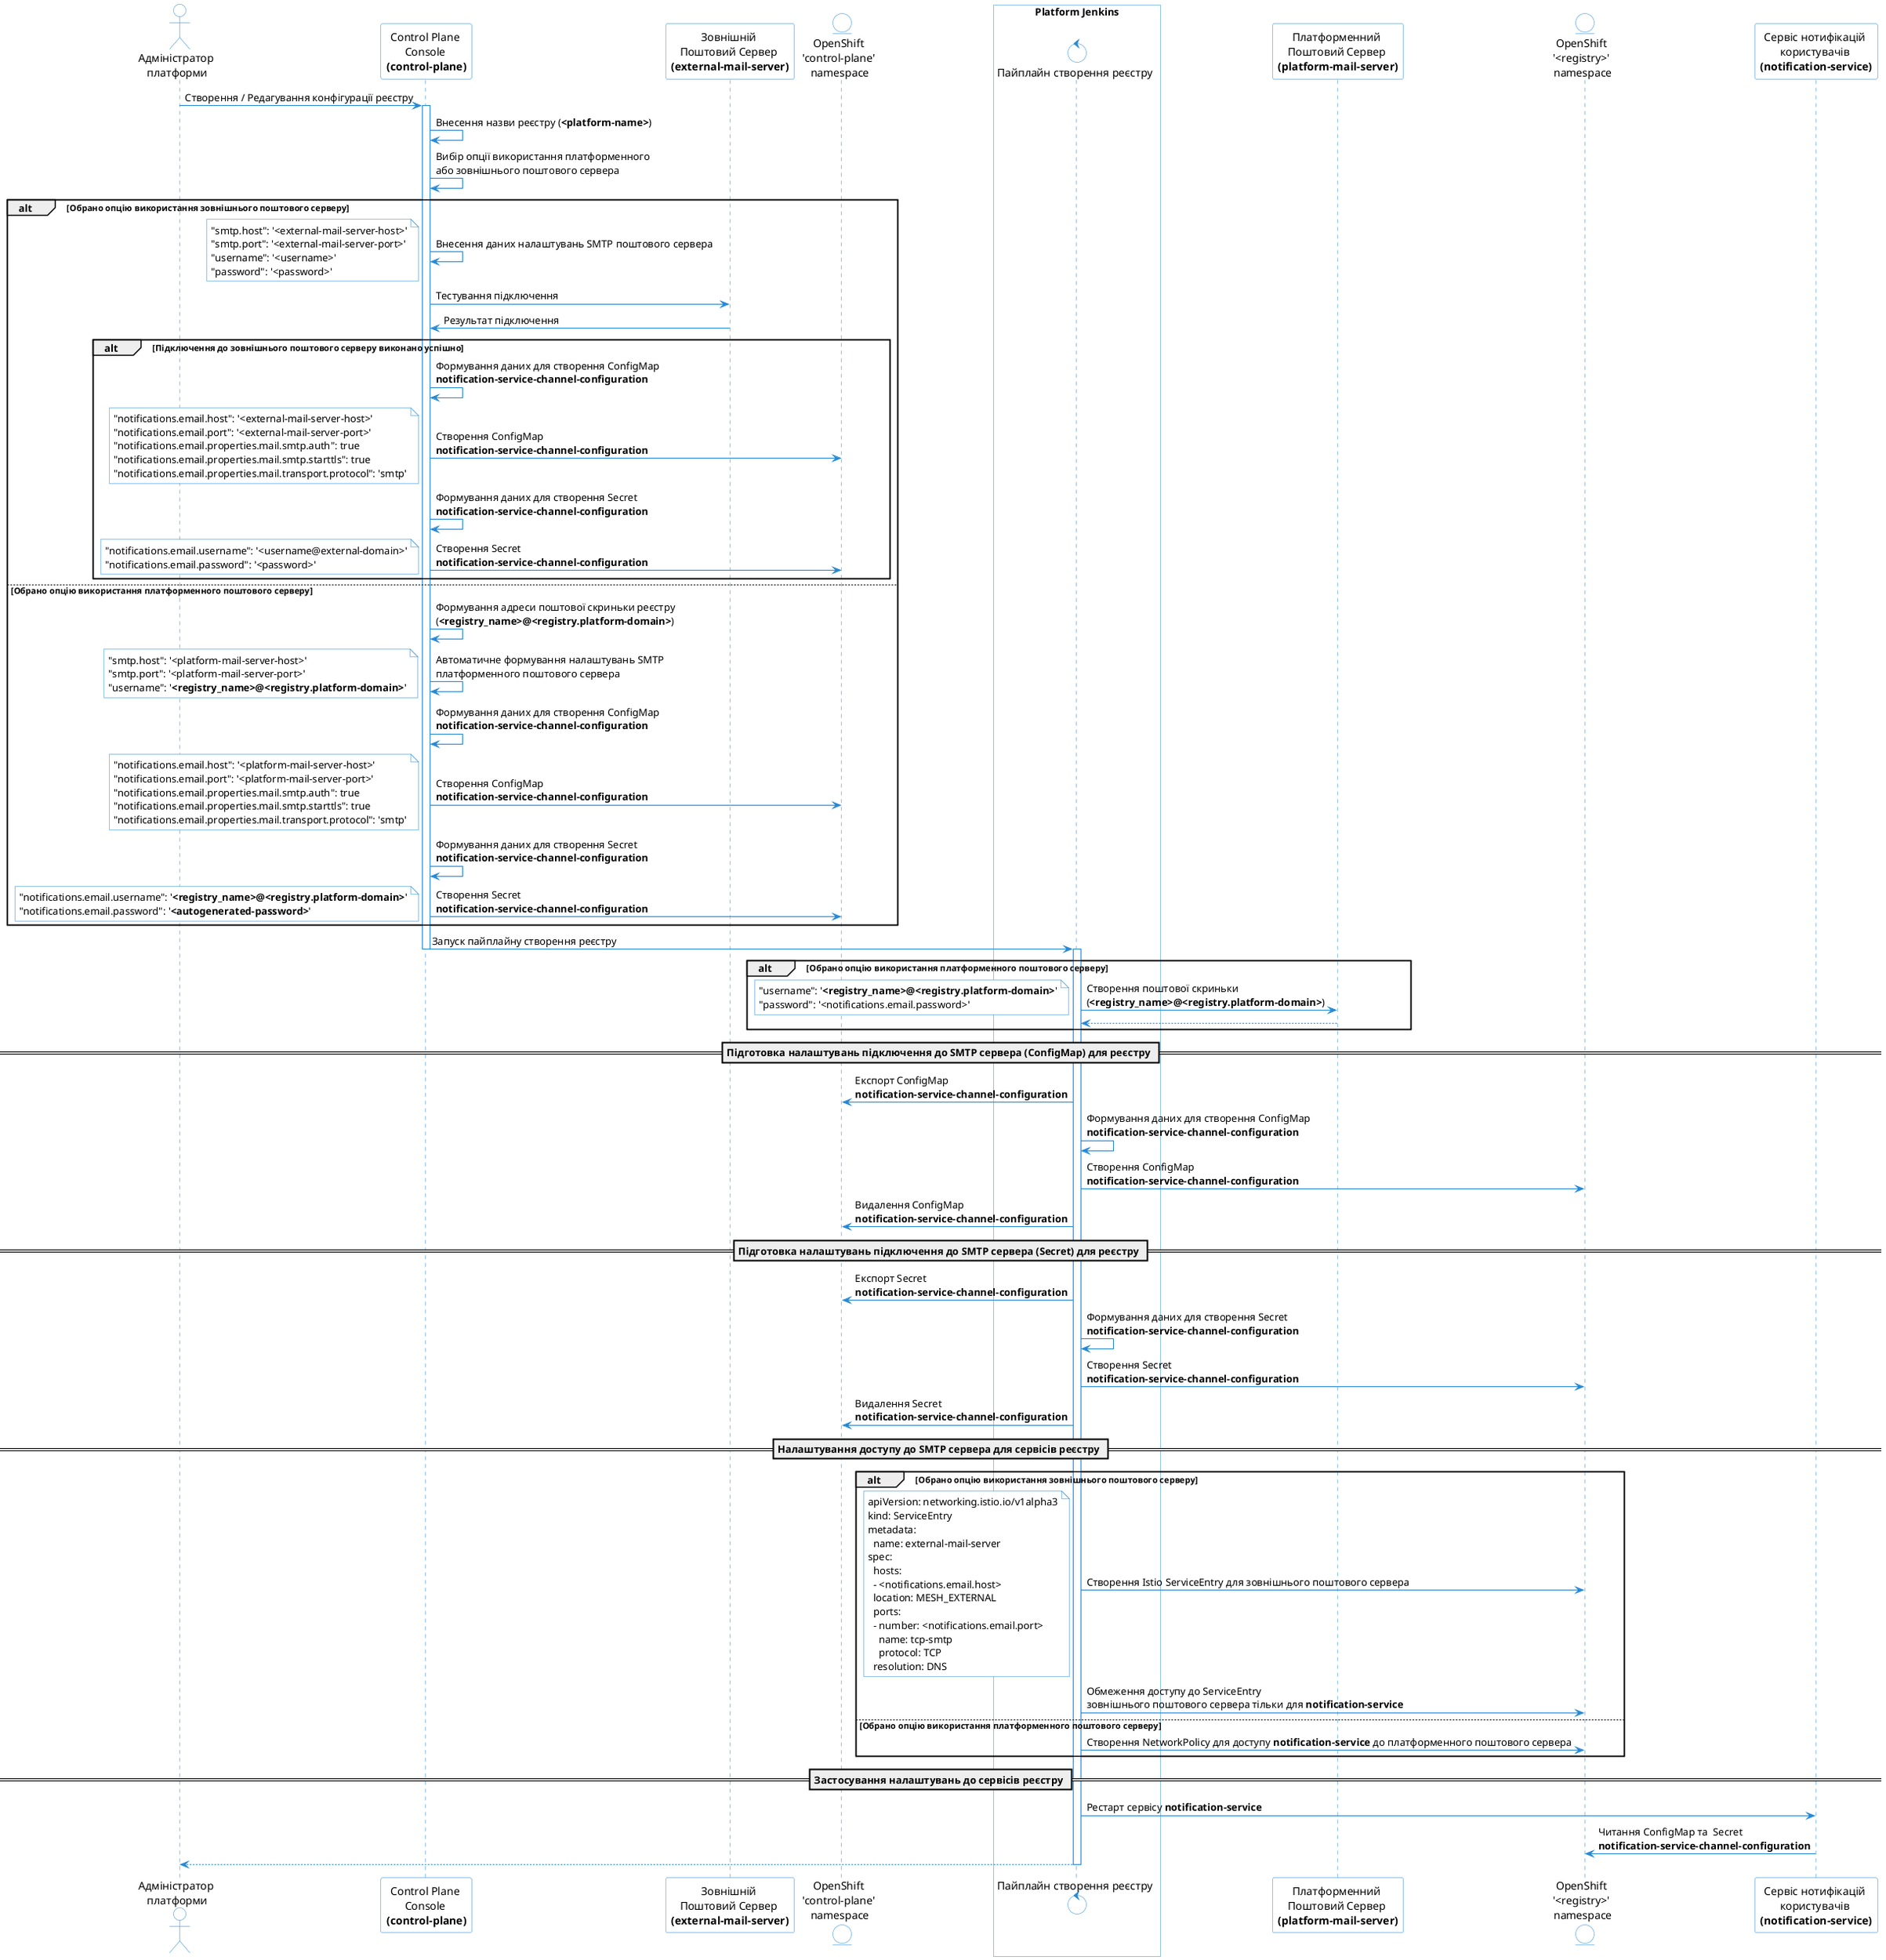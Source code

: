 @startuml
skinparam shadowing false
skinparam DatabaseBackgroundColor white
skinparam DatabaseBorderColor #2688d4
skinparam QueueBackgroundColor white
skinparam QueueBorderColor #2688d4
skinparam NoteBackgroundColor white
skinparam NoteBorderColor #2688d4
skinparam EntityBackgroundColor white
skinparam EntityBorderColor #2688d4
skinparam ControlBackgroundColor white
skinparam ControlBorderColor #2688d4
skinparam ActorBackgroundColor white

skinparam sequence {
    ArrowColor #2688d4
    ActorBorderColor #2688d4
    LifeLineBorderColor #2688d4
    ParticipantBorderColor #2688d4
    ParticipantBackgroundColor white
    BoxBorderColor #2688d4
    BoxBackgroundColor white
}

actor "Адміністратор \nплатформи" as platform_admin
participant "Control Plane \nConsole \n**(control-plane)**" as control_plane

participant "Зовнішній \nПоштовий Сервер \n**(external-mail-server)**" as external_mail_server

entity "OpenShift \n'control-plane' \nnamespace" as openshift_control_plane_namespace

box Platform Jenkins
  control "Пайплайн створення реєстру" as registry_creation_pipeline
end box

participant "Платформенний \nПоштовий Сервер \n**(platform-mail-server)**" as platform_mail_server

entity "OpenShift \n'<registry>' \nnamespace" as openshift_registry_namespace
participant "Сервіс нотифікацій \nкористувачів \n**(notification-service)**" as notification_service

platform_admin -> control_plane: Створення / Редагування конфігурації реєстру
activate control_plane
control_plane -> control_plane: Внесення назви реєстру (**<platform-name>**)
control_plane -> control_plane: Вибір опції використання платформенного \nабо зовнішнього поштового сервера

alt Обрано опцію використання зовнішнього поштового серверу
  control_plane -> control_plane: Внесення даних налаштувань SMTP поштового сервера
  note left
    "smtp.host": '<external-mail-server-host>'
    "smtp.port": '<external-mail-server-port>'
    "username": '<username>'
    "password": '<password>'
  end note

  control_plane -> external_mail_server: Тестування підключення
  external_mail_server -> control_plane: Результат підключення

  alt Підключення до зовнішнього поштового серверу виконано успішно
  control_plane -> control_plane: Формування даних для створення ConfigMap\n**notification-service-channel-configuration**
  control_plane -> openshift_control_plane_namespace: Створення ConfigMap\n**notification-service-channel-configuration**
  note left
    "notifications.email.host": '<external-mail-server-host>'
    "notifications.email.port": '<external-mail-server-port>'
    "notifications.email.properties.mail.smtp.auth": true
    "notifications.email.properties.mail.smtp.starttls": true
    "notifications.email.properties.mail.transport.protocol": 'smtp'
  end note

  control_plane -> control_plane: Формування даних для створення Secret\n**notification-service-channel-configuration**
  control_plane -> openshift_control_plane_namespace: Створення Secret\n**notification-service-channel-configuration**
  note left
    "notifications.email.username": '<username@external-domain>'
    "notifications.email.password": '<password>'
  end note
  end
else Обрано опцію використання платформенного поштового серверу
  control_plane -> control_plane: Формування адреси поштової скриньки реєстру \n(**<registry_name>@<registry.platform-domain>**)

  control_plane -> control_plane: Автоматичне формування налаштувань SMTP \nплатформенного поштового сервера
  note left
    "smtp.host": '<platform-mail-server-host>'
    "smtp.port": '<platform-mail-server-port>'
    "username": '**<registry_name>@<registry.platform-domain>**'
  end note

  control_plane -> control_plane: Формування даних для створення ConfigMap\n**notification-service-channel-configuration**
  control_plane -> openshift_control_plane_namespace: Створення ConfigMap\n**notification-service-channel-configuration**
  note left
    "notifications.email.host": '<platform-mail-server-host>'
    "notifications.email.port": '<platform-mail-server-port>'
    "notifications.email.properties.mail.smtp.auth": true
    "notifications.email.properties.mail.smtp.starttls": true
    "notifications.email.properties.mail.transport.protocol": 'smtp'
  end note

  control_plane -> control_plane: Формування даних для створення Secret\n**notification-service-channel-configuration**
  control_plane -> openshift_control_plane_namespace: Створення Secret\n**notification-service-channel-configuration**
  note left
    "notifications.email.username": '**<registry_name>@<registry.platform-domain>**'
    "notifications.email.password": '**<autogenerated-password>**'
  end note
end

control_plane -> registry_creation_pipeline: Запуск пайплайну створення реєстру
deactivate control_plane

activate registry_creation_pipeline
alt Обрано опцію використання платформенного поштового серверу
  registry_creation_pipeline -> platform_mail_server: Створення поштової скриньки \n(**<registry_name>@<registry.platform-domain>**)
  note left
    "username": '**<registry_name>@<registry.platform-domain>**'
    "password": '<notifications.email.password>'
  end note
  platform_mail_server --> registry_creation_pipeline
end

== Підготовка налаштувань підключення до SMTP сервера (ConfigMap) для реєстру ==
registry_creation_pipeline -> openshift_control_plane_namespace: Експорт ConfigMap\n**notification-service-channel-configuration**
registry_creation_pipeline -> registry_creation_pipeline: Формування даних для створення ConfigMap\n**notification-service-channel-configuration**
registry_creation_pipeline -> openshift_registry_namespace: Створення ConfigMap\n**notification-service-channel-configuration**
registry_creation_pipeline -> openshift_control_plane_namespace: Видалення ConfigMap\n**notification-service-channel-configuration**

== Підготовка налаштувань підключення до SMTP сервера (Secret) для реєстру ==
registry_creation_pipeline -> openshift_control_plane_namespace: Експорт Secret\n**notification-service-channel-configuration**
registry_creation_pipeline -> registry_creation_pipeline: Формування даних для створення Secret\n**notification-service-channel-configuration**
registry_creation_pipeline -> openshift_registry_namespace: Створення Secret\n**notification-service-channel-configuration**
registry_creation_pipeline -> openshift_control_plane_namespace: Видалення Secret\n**notification-service-channel-configuration**

== Налаштування доступу до SMTP сервера для сервісів реєстру ==

alt Обрано опцію використання зовнішнього поштового серверу
  registry_creation_pipeline -> openshift_registry_namespace: Створення Istio ServiceEntry для зовнішнього поштового сервера
  note left
    apiVersion: networking.istio.io/v1alpha3
    kind: ServiceEntry
    metadata:
      name: external-mail-server
    spec:
      hosts:
      - <notifications.email.host>
      location: MESH_EXTERNAL
      ports:
      - number: <notifications.email.port>
        name: tcp-smtp
        protocol: TCP
      resolution: DNS
  end note
  registry_creation_pipeline -> openshift_registry_namespace: Обмеження доступу до ServiceEntry \nзовнішнього поштового сервера тільки для **notification-service**
else Обрано опцію використання платформенного поштового серверу
  registry_creation_pipeline -> openshift_registry_namespace: Створення NetworkPolicy для доступу **notification-service** до платформенного поштового сервера
end

== Застосування налаштувань до сервісів реєстру ==
registry_creation_pipeline -> notification_service: Рестарт сервісу **notification-service**
notification_service -> openshift_registry_namespace: Читання ConfigMap та  Secret\n**notification-service-channel-configuration**
registry_creation_pipeline --> platform_admin

deactivate registry_creation_pipeline

@enduml
